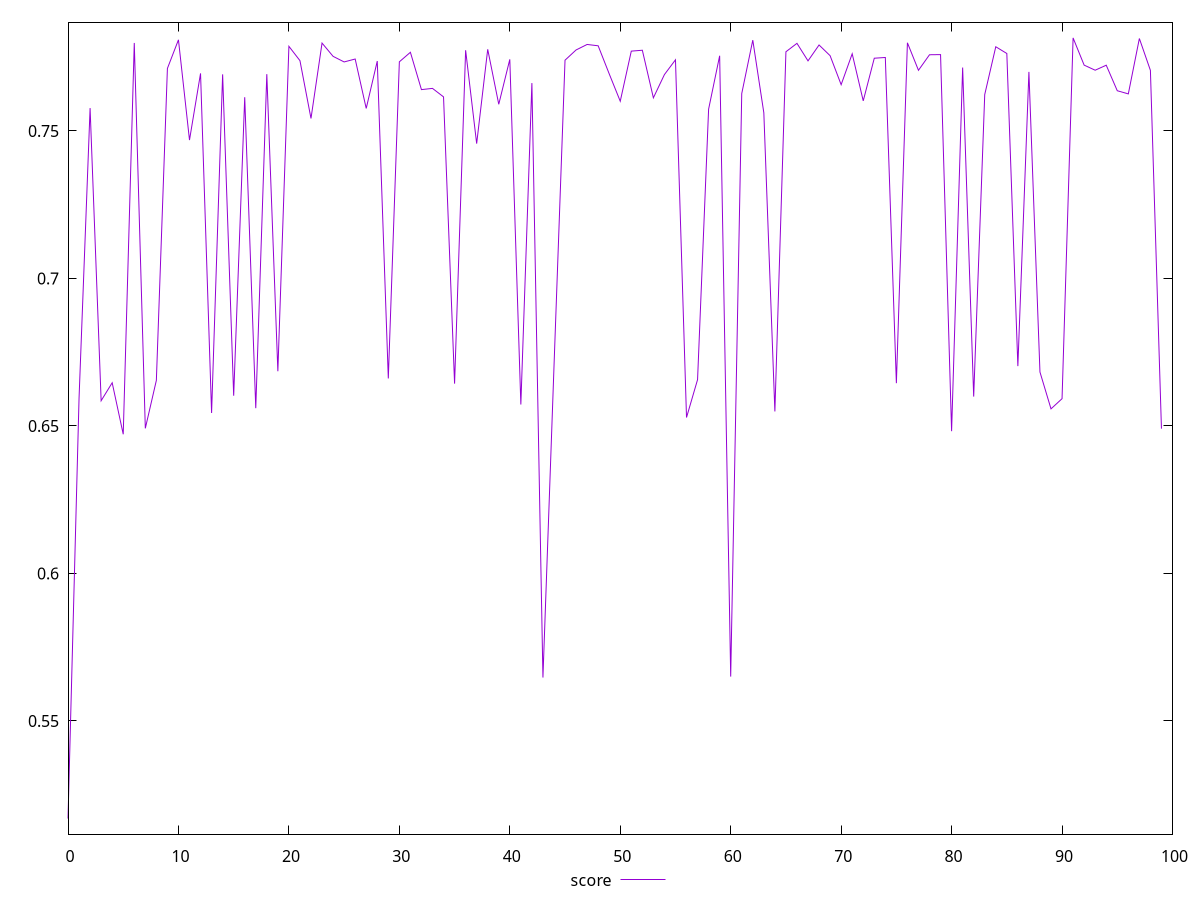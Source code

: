 reset
set terminal svg size 640, 490
set output "reprap/speed-index/samples/pages+cached/score/values.svg"

$score <<EOF
0 0.5169064002898659
1 0.6594130670990385
2 0.7577373295296547
3 0.6585322425107826
4 0.6646229487106587
5 0.6471648253010421
6 0.7798166482742718
7 0.6491659618184186
8 0.6654379315362254
9 0.771175138239634
10 0.7808750959168196
11 0.7468986530662021
12 0.7694954396248095
13 0.6543845388041448
14 0.7691814281851191
15 0.6602210215753206
16 0.7614201027594234
17 0.6559990458214564
18 0.7692451083211395
19 0.6685294898066088
20 0.7786706684925622
21 0.7738167987788732
22 0.7542189218773326
23 0.7797736632601107
24 0.7752758680165937
25 0.773376193195724
26 0.7743672392504716
27 0.7576144532047728
28 0.7736764854044839
29 0.6660836831254708
30 0.7734165824289201
31 0.7766492883141467
32 0.7639943535376216
33 0.7644107009228098
34 0.7615294937234061
35 0.6643113372779124
36 0.7773471435281916
37 0.7456898291163867
38 0.7776570400200404
39 0.7590235304299021
40 0.774253327369266
41 0.65725035545271
42 0.7662175483855358
43 0.5646918964136663
44 0.6699936672792753
45 0.77396647420363
46 0.7774384786459936
47 0.7793015183287327
48 0.7788498268712115
49 0.7693427567701594
50 0.7600534179245945
51 0.7770400666595
52 0.7773413557534065
53 0.7612131846698926
54 0.7690947286264251
55 0.7740962672697601
56 0.6528518210357565
57 0.6656800524884231
58 0.7573629006079365
59 0.7754758218005057
60 0.565025508034166
61 0.7626517304586571
62 0.7807703915461516
63 0.7561305184028013
64 0.654890920913918
65 0.7768256223231347
66 0.7796813693636268
67 0.7737393416608691
68 0.7791240128980531
69 0.7754982095614984
70 0.7656691708911141
71 0.7761428607847518
72 0.760182689031228
73 0.7746379116991807
74 0.7748871006018823
75 0.664476053623895
76 0.7798710066390533
77 0.7705464440906704
78 0.7758117256696911
79 0.7758646250727222
80 0.6482096388834515
81 0.771478683509812
82 0.6599293927621004
83 0.7623226602904124
84 0.7785223888574963
85 0.7762405903926033
86 0.6702736911006539
87 0.769999026634016
88 0.6682606959218027
89 0.6557740344272085
90 0.659228113714581
91 0.7815227336199034
92 0.7722951633926574
93 0.7705717988198707
94 0.772274759974867
95 0.7636142882021977
96 0.7625415344919109
97 0.781320071001847
98 0.7705217134063325
99 0.6490555634028301
EOF

set key outside below
set yrange [0.5116140736232652:0.7868150602865042]

plot \
  $score title "score" with line, \


reset